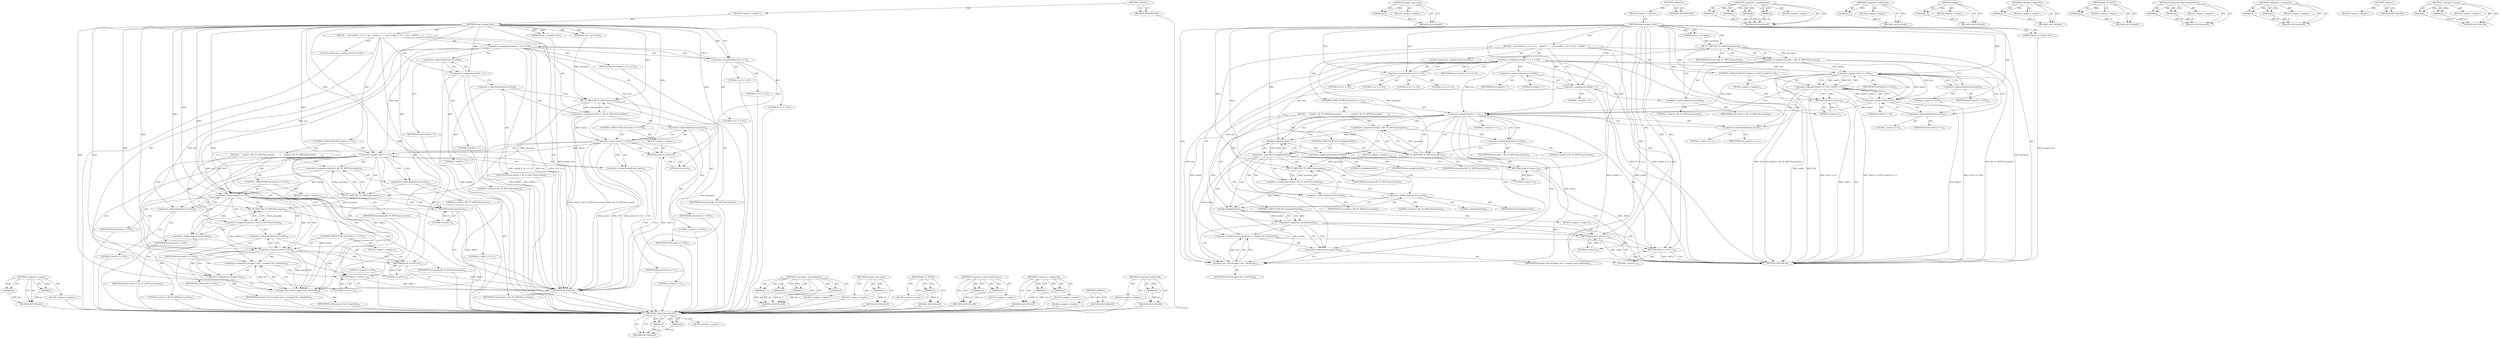 digraph "&lt;operator&gt;.equals" {
vulnerable_130 [label=<(METHOD,&lt;operator&gt;.equals)>];
vulnerable_131 [label=<(PARAM,p1)>];
vulnerable_132 [label=<(PARAM,p2)>];
vulnerable_133 [label=<(BLOCK,&lt;empty&gt;,&lt;empty&gt;)>];
vulnerable_134 [label=<(METHOD_RETURN,ANY)>];
vulnerable_6 [label=<(METHOD,&lt;global&gt;)<SUB>1</SUB>>];
vulnerable_7 [label=<(BLOCK,&lt;empty&gt;,&lt;empty&gt;)<SUB>1</SUB>>];
vulnerable_8 [label=<(METHOD,read_escaped_char)<SUB>1</SUB>>];
vulnerable_9 [label=<(PARAM,yyscan_t yyscanner)<SUB>2</SUB>>];
vulnerable_10 [label=<(PARAM,uint8_t* escaped_char)<SUB>3</SUB>>];
vulnerable_11 [label=<(BLOCK,{
  char text[4] = {0, 0, 0, 0};

   text[0] = ...,{
  char text[4] = {0, 0, 0, 0};

   text[0] = ...)<SUB>4</SUB>>];
vulnerable_12 [label="<(LOCAL,char[4] text: char[4])<SUB>5</SUB>>"];
vulnerable_13 [label=<(&lt;operator&gt;.assignment,text[4] = {0, 0, 0, 0})<SUB>5</SUB>>];
vulnerable_14 [label=<(IDENTIFIER,text,text[4] = {0, 0, 0, 0})<SUB>5</SUB>>];
vulnerable_15 [label=<(&lt;operator&gt;.arrayInitializer,{0, 0, 0, 0})<SUB>5</SUB>>];
vulnerable_16 [label=<(LITERAL,0,{0, 0, 0, 0})<SUB>5</SUB>>];
vulnerable_17 [label=<(LITERAL,0,{0, 0, 0, 0})<SUB>5</SUB>>];
vulnerable_18 [label=<(LITERAL,0,{0, 0, 0, 0})<SUB>5</SUB>>];
vulnerable_19 [label=<(LITERAL,0,{0, 0, 0, 0})<SUB>5</SUB>>];
vulnerable_20 [label=<(&lt;operator&gt;.assignment,text[0] = '\\')<SUB>7</SUB>>];
vulnerable_21 [label=<(&lt;operator&gt;.indirectIndexAccess,text[0])<SUB>7</SUB>>];
vulnerable_22 [label=<(IDENTIFIER,text,text[0] = '\\')<SUB>7</SUB>>];
vulnerable_23 [label=<(LITERAL,0,text[0] = '\\')<SUB>7</SUB>>];
vulnerable_24 [label=<(LITERAL,'\\',text[0] = '\\')<SUB>7</SUB>>];
vulnerable_25 [label=<(&lt;operator&gt;.assignment,text[1] = RE_YY_INPUT(yyscanner))<SUB>8</SUB>>];
vulnerable_26 [label=<(&lt;operator&gt;.indirectIndexAccess,text[1])<SUB>8</SUB>>];
vulnerable_27 [label=<(IDENTIFIER,text,text[1] = RE_YY_INPUT(yyscanner))<SUB>8</SUB>>];
vulnerable_28 [label=<(LITERAL,1,text[1] = RE_YY_INPUT(yyscanner))<SUB>8</SUB>>];
vulnerable_29 [label=<(RE_YY_INPUT,RE_YY_INPUT(yyscanner))<SUB>8</SUB>>];
vulnerable_30 [label=<(IDENTIFIER,yyscanner,RE_YY_INPUT(yyscanner))<SUB>8</SUB>>];
vulnerable_31 [label=<(CONTROL_STRUCTURE,IF,if (text[1] == EOF))<SUB>10</SUB>>];
vulnerable_32 [label=<(&lt;operator&gt;.equals,text[1] == EOF)<SUB>10</SUB>>];
vulnerable_33 [label=<(&lt;operator&gt;.indirectIndexAccess,text[1])<SUB>10</SUB>>];
vulnerable_34 [label=<(IDENTIFIER,text,text[1] == EOF)<SUB>10</SUB>>];
vulnerable_35 [label=<(LITERAL,1,text[1] == EOF)<SUB>10</SUB>>];
vulnerable_36 [label=<(IDENTIFIER,EOF,text[1] == EOF)<SUB>10</SUB>>];
vulnerable_37 [label=<(BLOCK,&lt;empty&gt;,&lt;empty&gt;)<SUB>11</SUB>>];
vulnerable_38 [label=<(RETURN,return 0;,return 0;)<SUB>11</SUB>>];
vulnerable_39 [label=<(LITERAL,0,return 0;)<SUB>11</SUB>>];
vulnerable_40 [label=<(CONTROL_STRUCTURE,IF,if (text[1] == 'x'))<SUB>13</SUB>>];
vulnerable_41 [label=<(&lt;operator&gt;.equals,text[1] == 'x')<SUB>13</SUB>>];
vulnerable_42 [label=<(&lt;operator&gt;.indirectIndexAccess,text[1])<SUB>13</SUB>>];
vulnerable_43 [label=<(IDENTIFIER,text,text[1] == 'x')<SUB>13</SUB>>];
vulnerable_44 [label=<(LITERAL,1,text[1] == 'x')<SUB>13</SUB>>];
vulnerable_45 [label=<(LITERAL,'x',text[1] == 'x')<SUB>13</SUB>>];
vulnerable_46 [label=<(BLOCK,{
     text[2] = RE_YY_INPUT(yyscanner);
 
    ...,{
     text[2] = RE_YY_INPUT(yyscanner);
 
    ...)<SUB>14</SUB>>];
vulnerable_47 [label=<(&lt;operator&gt;.assignment,text[2] = RE_YY_INPUT(yyscanner))<SUB>15</SUB>>];
vulnerable_48 [label=<(&lt;operator&gt;.indirectIndexAccess,text[2])<SUB>15</SUB>>];
vulnerable_49 [label=<(IDENTIFIER,text,text[2] = RE_YY_INPUT(yyscanner))<SUB>15</SUB>>];
vulnerable_50 [label=<(LITERAL,2,text[2] = RE_YY_INPUT(yyscanner))<SUB>15</SUB>>];
vulnerable_51 [label=<(RE_YY_INPUT,RE_YY_INPUT(yyscanner))<SUB>15</SUB>>];
vulnerable_52 [label=<(IDENTIFIER,yyscanner,RE_YY_INPUT(yyscanner))<SUB>15</SUB>>];
vulnerable_53 [label=<(CONTROL_STRUCTURE,IF,if (text[2] == EOF))<SUB>17</SUB>>];
vulnerable_54 [label=<(&lt;operator&gt;.equals,text[2] == EOF)<SUB>17</SUB>>];
vulnerable_55 [label=<(&lt;operator&gt;.indirectIndexAccess,text[2])<SUB>17</SUB>>];
vulnerable_56 [label=<(IDENTIFIER,text,text[2] == EOF)<SUB>17</SUB>>];
vulnerable_57 [label=<(LITERAL,2,text[2] == EOF)<SUB>17</SUB>>];
vulnerable_58 [label=<(IDENTIFIER,EOF,text[2] == EOF)<SUB>17</SUB>>];
vulnerable_59 [label=<(BLOCK,&lt;empty&gt;,&lt;empty&gt;)<SUB>18</SUB>>];
vulnerable_60 [label=<(RETURN,return 0;,return 0;)<SUB>18</SUB>>];
vulnerable_61 [label=<(LITERAL,0,return 0;)<SUB>18</SUB>>];
vulnerable_62 [label=<(&lt;operator&gt;.assignment,text[3] = RE_YY_INPUT(yyscanner))<SUB>20</SUB>>];
vulnerable_63 [label=<(&lt;operator&gt;.indirectIndexAccess,text[3])<SUB>20</SUB>>];
vulnerable_64 [label=<(IDENTIFIER,text,text[3] = RE_YY_INPUT(yyscanner))<SUB>20</SUB>>];
vulnerable_65 [label=<(LITERAL,3,text[3] = RE_YY_INPUT(yyscanner))<SUB>20</SUB>>];
vulnerable_66 [label=<(RE_YY_INPUT,RE_YY_INPUT(yyscanner))<SUB>20</SUB>>];
vulnerable_67 [label=<(IDENTIFIER,yyscanner,RE_YY_INPUT(yyscanner))<SUB>20</SUB>>];
vulnerable_68 [label=<(CONTROL_STRUCTURE,IF,if (text[3] == EOF))<SUB>22</SUB>>];
vulnerable_69 [label=<(&lt;operator&gt;.equals,text[3] == EOF)<SUB>22</SUB>>];
vulnerable_70 [label=<(&lt;operator&gt;.indirectIndexAccess,text[3])<SUB>22</SUB>>];
vulnerable_71 [label=<(IDENTIFIER,text,text[3] == EOF)<SUB>22</SUB>>];
vulnerable_72 [label=<(LITERAL,3,text[3] == EOF)<SUB>22</SUB>>];
vulnerable_73 [label=<(IDENTIFIER,EOF,text[3] == EOF)<SUB>22</SUB>>];
vulnerable_74 [label=<(BLOCK,&lt;empty&gt;,&lt;empty&gt;)<SUB>23</SUB>>];
vulnerable_75 [label=<(RETURN,return 0;,return 0;)<SUB>23</SUB>>];
vulnerable_76 [label=<(LITERAL,0,return 0;)<SUB>23</SUB>>];
vulnerable_77 [label=<(&lt;operator&gt;.assignment,*escaped_char = escaped_char_value(text))<SUB>26</SUB>>];
vulnerable_78 [label=<(&lt;operator&gt;.indirection,*escaped_char)<SUB>26</SUB>>];
vulnerable_79 [label=<(IDENTIFIER,escaped_char,*escaped_char = escaped_char_value(text))<SUB>26</SUB>>];
vulnerable_80 [label=<(escaped_char_value,escaped_char_value(text))<SUB>26</SUB>>];
vulnerable_81 [label=<(IDENTIFIER,text,escaped_char_value(text))<SUB>26</SUB>>];
vulnerable_82 [label=<(RETURN,return 1;,return 1;)<SUB>28</SUB>>];
vulnerable_83 [label=<(LITERAL,1,return 1;)<SUB>28</SUB>>];
vulnerable_84 [label=<(METHOD_RETURN,int)<SUB>1</SUB>>];
vulnerable_86 [label=<(METHOD_RETURN,ANY)<SUB>1</SUB>>];
vulnerable_114 [label=<(METHOD,&lt;operator&gt;.arrayInitializer)>];
vulnerable_115 [label=<(PARAM,p1)>];
vulnerable_116 [label=<(PARAM,p2)>];
vulnerable_117 [label=<(PARAM,p3)>];
vulnerable_118 [label=<(PARAM,p4)>];
vulnerable_119 [label=<(BLOCK,&lt;empty&gt;,&lt;empty&gt;)>];
vulnerable_120 [label=<(METHOD_RETURN,ANY)>];
vulnerable_139 [label=<(METHOD,escaped_char_value)>];
vulnerable_140 [label=<(PARAM,p1)>];
vulnerable_141 [label=<(BLOCK,&lt;empty&gt;,&lt;empty&gt;)>];
vulnerable_142 [label=<(METHOD_RETURN,ANY)>];
vulnerable_126 [label=<(METHOD,RE_YY_INPUT)>];
vulnerable_127 [label=<(PARAM,p1)>];
vulnerable_128 [label=<(BLOCK,&lt;empty&gt;,&lt;empty&gt;)>];
vulnerable_129 [label=<(METHOD_RETURN,ANY)>];
vulnerable_121 [label=<(METHOD,&lt;operator&gt;.indirectIndexAccess)>];
vulnerable_122 [label=<(PARAM,p1)>];
vulnerable_123 [label=<(PARAM,p2)>];
vulnerable_124 [label=<(BLOCK,&lt;empty&gt;,&lt;empty&gt;)>];
vulnerable_125 [label=<(METHOD_RETURN,ANY)>];
vulnerable_109 [label=<(METHOD,&lt;operator&gt;.assignment)>];
vulnerable_110 [label=<(PARAM,p1)>];
vulnerable_111 [label=<(PARAM,p2)>];
vulnerable_112 [label=<(BLOCK,&lt;empty&gt;,&lt;empty&gt;)>];
vulnerable_113 [label=<(METHOD_RETURN,ANY)>];
vulnerable_103 [label=<(METHOD,&lt;global&gt;)<SUB>1</SUB>>];
vulnerable_104 [label=<(BLOCK,&lt;empty&gt;,&lt;empty&gt;)>];
vulnerable_105 [label=<(METHOD_RETURN,ANY)>];
vulnerable_135 [label=<(METHOD,&lt;operator&gt;.indirection)>];
vulnerable_136 [label=<(PARAM,p1)>];
vulnerable_137 [label=<(BLOCK,&lt;empty&gt;,&lt;empty&gt;)>];
vulnerable_138 [label=<(METHOD_RETURN,ANY)>];
fixed_136 [label=<(METHOD,&lt;operator&gt;.logicalOr)>];
fixed_137 [label=<(PARAM,p1)>];
fixed_138 [label=<(PARAM,p2)>];
fixed_139 [label=<(BLOCK,&lt;empty&gt;,&lt;empty&gt;)>];
fixed_140 [label=<(METHOD_RETURN,ANY)>];
fixed_158 [label=<(METHOD,escaped_char_value)>];
fixed_159 [label=<(PARAM,p1)>];
fixed_160 [label=<(BLOCK,&lt;empty&gt;,&lt;empty&gt;)>];
fixed_161 [label=<(METHOD_RETURN,ANY)>];
fixed_6 [label=<(METHOD,&lt;global&gt;)<SUB>1</SUB>>];
fixed_7 [label=<(BLOCK,&lt;empty&gt;,&lt;empty&gt;)<SUB>1</SUB>>];
fixed_8 [label=<(METHOD,read_escaped_char)<SUB>1</SUB>>];
fixed_9 [label=<(PARAM,yyscan_t yyscanner)<SUB>2</SUB>>];
fixed_10 [label=<(PARAM,uint8_t* escaped_char)<SUB>3</SUB>>];
fixed_11 [label=<(BLOCK,{
  char text[4] = {0, 0, 0, 0};

   text[0] = ...,{
  char text[4] = {0, 0, 0, 0};

   text[0] = ...)<SUB>4</SUB>>];
fixed_12 [label="<(LOCAL,char[4] text: char[4])<SUB>5</SUB>>"];
fixed_13 [label=<(&lt;operator&gt;.assignment,text[4] = {0, 0, 0, 0})<SUB>5</SUB>>];
fixed_14 [label=<(IDENTIFIER,text,text[4] = {0, 0, 0, 0})<SUB>5</SUB>>];
fixed_15 [label=<(&lt;operator&gt;.arrayInitializer,{0, 0, 0, 0})<SUB>5</SUB>>];
fixed_16 [label=<(LITERAL,0,{0, 0, 0, 0})<SUB>5</SUB>>];
fixed_17 [label=<(LITERAL,0,{0, 0, 0, 0})<SUB>5</SUB>>];
fixed_18 [label=<(LITERAL,0,{0, 0, 0, 0})<SUB>5</SUB>>];
fixed_19 [label=<(LITERAL,0,{0, 0, 0, 0})<SUB>5</SUB>>];
fixed_20 [label=<(&lt;operator&gt;.assignment,text[0] = '\\')<SUB>7</SUB>>];
fixed_21 [label=<(&lt;operator&gt;.indirectIndexAccess,text[0])<SUB>7</SUB>>];
fixed_22 [label=<(IDENTIFIER,text,text[0] = '\\')<SUB>7</SUB>>];
fixed_23 [label=<(LITERAL,0,text[0] = '\\')<SUB>7</SUB>>];
fixed_24 [label=<(LITERAL,'\\',text[0] = '\\')<SUB>7</SUB>>];
fixed_25 [label=<(&lt;operator&gt;.assignment,text[1] = RE_YY_INPUT(yyscanner))<SUB>8</SUB>>];
fixed_26 [label=<(&lt;operator&gt;.indirectIndexAccess,text[1])<SUB>8</SUB>>];
fixed_27 [label=<(IDENTIFIER,text,text[1] = RE_YY_INPUT(yyscanner))<SUB>8</SUB>>];
fixed_28 [label=<(LITERAL,1,text[1] = RE_YY_INPUT(yyscanner))<SUB>8</SUB>>];
fixed_29 [label=<(RE_YY_INPUT,RE_YY_INPUT(yyscanner))<SUB>8</SUB>>];
fixed_30 [label=<(IDENTIFIER,yyscanner,RE_YY_INPUT(yyscanner))<SUB>8</SUB>>];
fixed_31 [label=<(CONTROL_STRUCTURE,IF,if (text[1] == EOF || text[1] == 0))<SUB>10</SUB>>];
fixed_32 [label=<(&lt;operator&gt;.logicalOr,text[1] == EOF || text[1] == 0)<SUB>10</SUB>>];
fixed_33 [label=<(&lt;operator&gt;.equals,text[1] == EOF)<SUB>10</SUB>>];
fixed_34 [label=<(&lt;operator&gt;.indirectIndexAccess,text[1])<SUB>10</SUB>>];
fixed_35 [label=<(IDENTIFIER,text,text[1] == EOF)<SUB>10</SUB>>];
fixed_36 [label=<(LITERAL,1,text[1] == EOF)<SUB>10</SUB>>];
fixed_37 [label=<(IDENTIFIER,EOF,text[1] == EOF)<SUB>10</SUB>>];
fixed_38 [label=<(&lt;operator&gt;.equals,text[1] == 0)<SUB>10</SUB>>];
fixed_39 [label=<(&lt;operator&gt;.indirectIndexAccess,text[1])<SUB>10</SUB>>];
fixed_40 [label=<(IDENTIFIER,text,text[1] == 0)<SUB>10</SUB>>];
fixed_41 [label=<(LITERAL,1,text[1] == 0)<SUB>10</SUB>>];
fixed_42 [label=<(LITERAL,0,text[1] == 0)<SUB>10</SUB>>];
fixed_43 [label=<(BLOCK,&lt;empty&gt;,&lt;empty&gt;)<SUB>11</SUB>>];
fixed_44 [label=<(RETURN,return 0;,return 0;)<SUB>11</SUB>>];
fixed_45 [label=<(LITERAL,0,return 0;)<SUB>11</SUB>>];
fixed_46 [label=<(CONTROL_STRUCTURE,IF,if (text[1] == 'x'))<SUB>13</SUB>>];
fixed_47 [label=<(&lt;operator&gt;.equals,text[1] == 'x')<SUB>13</SUB>>];
fixed_48 [label=<(&lt;operator&gt;.indirectIndexAccess,text[1])<SUB>13</SUB>>];
fixed_49 [label=<(IDENTIFIER,text,text[1] == 'x')<SUB>13</SUB>>];
fixed_50 [label=<(LITERAL,1,text[1] == 'x')<SUB>13</SUB>>];
fixed_51 [label=<(LITERAL,'x',text[1] == 'x')<SUB>13</SUB>>];
fixed_52 [label=<(BLOCK,{
     text[2] = RE_YY_INPUT(yyscanner);
 
    ...,{
     text[2] = RE_YY_INPUT(yyscanner);
 
    ...)<SUB>14</SUB>>];
fixed_53 [label=<(&lt;operator&gt;.assignment,text[2] = RE_YY_INPUT(yyscanner))<SUB>15</SUB>>];
fixed_54 [label=<(&lt;operator&gt;.indirectIndexAccess,text[2])<SUB>15</SUB>>];
fixed_55 [label=<(IDENTIFIER,text,text[2] = RE_YY_INPUT(yyscanner))<SUB>15</SUB>>];
fixed_56 [label=<(LITERAL,2,text[2] = RE_YY_INPUT(yyscanner))<SUB>15</SUB>>];
fixed_57 [label=<(RE_YY_INPUT,RE_YY_INPUT(yyscanner))<SUB>15</SUB>>];
fixed_58 [label=<(IDENTIFIER,yyscanner,RE_YY_INPUT(yyscanner))<SUB>15</SUB>>];
fixed_59 [label=<(CONTROL_STRUCTURE,IF,if (!isxdigit(text[2])))<SUB>17</SUB>>];
fixed_60 [label=<(&lt;operator&gt;.logicalNot,!isxdigit(text[2]))<SUB>17</SUB>>];
fixed_61 [label=<(isxdigit,isxdigit(text[2]))<SUB>17</SUB>>];
fixed_62 [label=<(&lt;operator&gt;.indirectIndexAccess,text[2])<SUB>17</SUB>>];
fixed_63 [label=<(IDENTIFIER,text,isxdigit(text[2]))<SUB>17</SUB>>];
fixed_64 [label=<(LITERAL,2,isxdigit(text[2]))<SUB>17</SUB>>];
fixed_65 [label=<(BLOCK,&lt;empty&gt;,&lt;empty&gt;)<SUB>18</SUB>>];
fixed_66 [label=<(RETURN,return 0;,return 0;)<SUB>18</SUB>>];
fixed_67 [label=<(LITERAL,0,return 0;)<SUB>18</SUB>>];
fixed_68 [label=<(&lt;operator&gt;.assignment,text[3] = RE_YY_INPUT(yyscanner))<SUB>20</SUB>>];
fixed_69 [label=<(&lt;operator&gt;.indirectIndexAccess,text[3])<SUB>20</SUB>>];
fixed_70 [label=<(IDENTIFIER,text,text[3] = RE_YY_INPUT(yyscanner))<SUB>20</SUB>>];
fixed_71 [label=<(LITERAL,3,text[3] = RE_YY_INPUT(yyscanner))<SUB>20</SUB>>];
fixed_72 [label=<(RE_YY_INPUT,RE_YY_INPUT(yyscanner))<SUB>20</SUB>>];
fixed_73 [label=<(IDENTIFIER,yyscanner,RE_YY_INPUT(yyscanner))<SUB>20</SUB>>];
fixed_74 [label=<(CONTROL_STRUCTURE,IF,if (!isxdigit(text[3])))<SUB>22</SUB>>];
fixed_75 [label=<(&lt;operator&gt;.logicalNot,!isxdigit(text[3]))<SUB>22</SUB>>];
fixed_76 [label=<(isxdigit,isxdigit(text[3]))<SUB>22</SUB>>];
fixed_77 [label=<(&lt;operator&gt;.indirectIndexAccess,text[3])<SUB>22</SUB>>];
fixed_78 [label=<(IDENTIFIER,text,isxdigit(text[3]))<SUB>22</SUB>>];
fixed_79 [label=<(LITERAL,3,isxdigit(text[3]))<SUB>22</SUB>>];
fixed_80 [label=<(BLOCK,&lt;empty&gt;,&lt;empty&gt;)<SUB>23</SUB>>];
fixed_81 [label=<(RETURN,return 0;,return 0;)<SUB>23</SUB>>];
fixed_82 [label=<(LITERAL,0,return 0;)<SUB>23</SUB>>];
fixed_83 [label=<(&lt;operator&gt;.assignment,*escaped_char = escaped_char_value(text))<SUB>26</SUB>>];
fixed_84 [label=<(&lt;operator&gt;.indirection,*escaped_char)<SUB>26</SUB>>];
fixed_85 [label=<(IDENTIFIER,escaped_char,*escaped_char = escaped_char_value(text))<SUB>26</SUB>>];
fixed_86 [label=<(escaped_char_value,escaped_char_value(text))<SUB>26</SUB>>];
fixed_87 [label=<(IDENTIFIER,text,escaped_char_value(text))<SUB>26</SUB>>];
fixed_88 [label=<(RETURN,return 1;,return 1;)<SUB>28</SUB>>];
fixed_89 [label=<(LITERAL,1,return 1;)<SUB>28</SUB>>];
fixed_90 [label=<(METHOD_RETURN,int)<SUB>1</SUB>>];
fixed_92 [label=<(METHOD_RETURN,ANY)<SUB>1</SUB>>];
fixed_120 [label=<(METHOD,&lt;operator&gt;.arrayInitializer)>];
fixed_121 [label=<(PARAM,p1)>];
fixed_122 [label=<(PARAM,p2)>];
fixed_123 [label=<(PARAM,p3)>];
fixed_124 [label=<(PARAM,p4)>];
fixed_125 [label=<(BLOCK,&lt;empty&gt;,&lt;empty&gt;)>];
fixed_126 [label=<(METHOD_RETURN,ANY)>];
fixed_154 [label=<(METHOD,&lt;operator&gt;.indirection)>];
fixed_155 [label=<(PARAM,p1)>];
fixed_156 [label=<(BLOCK,&lt;empty&gt;,&lt;empty&gt;)>];
fixed_157 [label=<(METHOD_RETURN,ANY)>];
fixed_150 [label=<(METHOD,isxdigit)>];
fixed_151 [label=<(PARAM,p1)>];
fixed_152 [label=<(BLOCK,&lt;empty&gt;,&lt;empty&gt;)>];
fixed_153 [label=<(METHOD_RETURN,ANY)>];
fixed_146 [label=<(METHOD,&lt;operator&gt;.logicalNot)>];
fixed_147 [label=<(PARAM,p1)>];
fixed_148 [label=<(BLOCK,&lt;empty&gt;,&lt;empty&gt;)>];
fixed_149 [label=<(METHOD_RETURN,ANY)>];
fixed_132 [label=<(METHOD,RE_YY_INPUT)>];
fixed_133 [label=<(PARAM,p1)>];
fixed_134 [label=<(BLOCK,&lt;empty&gt;,&lt;empty&gt;)>];
fixed_135 [label=<(METHOD_RETURN,ANY)>];
fixed_127 [label=<(METHOD,&lt;operator&gt;.indirectIndexAccess)>];
fixed_128 [label=<(PARAM,p1)>];
fixed_129 [label=<(PARAM,p2)>];
fixed_130 [label=<(BLOCK,&lt;empty&gt;,&lt;empty&gt;)>];
fixed_131 [label=<(METHOD_RETURN,ANY)>];
fixed_115 [label=<(METHOD,&lt;operator&gt;.assignment)>];
fixed_116 [label=<(PARAM,p1)>];
fixed_117 [label=<(PARAM,p2)>];
fixed_118 [label=<(BLOCK,&lt;empty&gt;,&lt;empty&gt;)>];
fixed_119 [label=<(METHOD_RETURN,ANY)>];
fixed_109 [label=<(METHOD,&lt;global&gt;)<SUB>1</SUB>>];
fixed_110 [label=<(BLOCK,&lt;empty&gt;,&lt;empty&gt;)>];
fixed_111 [label=<(METHOD_RETURN,ANY)>];
fixed_141 [label=<(METHOD,&lt;operator&gt;.equals)>];
fixed_142 [label=<(PARAM,p1)>];
fixed_143 [label=<(PARAM,p2)>];
fixed_144 [label=<(BLOCK,&lt;empty&gt;,&lt;empty&gt;)>];
fixed_145 [label=<(METHOD_RETURN,ANY)>];
vulnerable_130 -> vulnerable_131  [key=0, label="AST: "];
vulnerable_130 -> vulnerable_131  [key=1, label="DDG: "];
vulnerable_130 -> vulnerable_133  [key=0, label="AST: "];
vulnerable_130 -> vulnerable_132  [key=0, label="AST: "];
vulnerable_130 -> vulnerable_132  [key=1, label="DDG: "];
vulnerable_130 -> vulnerable_134  [key=0, label="AST: "];
vulnerable_130 -> vulnerable_134  [key=1, label="CFG: "];
vulnerable_131 -> vulnerable_134  [key=0, label="DDG: p1"];
vulnerable_132 -> vulnerable_134  [key=0, label="DDG: p2"];
vulnerable_133 -> fixed_136  [key=0];
vulnerable_134 -> fixed_136  [key=0];
vulnerable_6 -> vulnerable_7  [key=0, label="AST: "];
vulnerable_6 -> vulnerable_86  [key=0, label="AST: "];
vulnerable_6 -> vulnerable_86  [key=1, label="CFG: "];
vulnerable_7 -> vulnerable_8  [key=0, label="AST: "];
vulnerable_8 -> vulnerable_9  [key=0, label="AST: "];
vulnerable_8 -> vulnerable_9  [key=1, label="DDG: "];
vulnerable_8 -> vulnerable_10  [key=0, label="AST: "];
vulnerable_8 -> vulnerable_10  [key=1, label="DDG: "];
vulnerable_8 -> vulnerable_11  [key=0, label="AST: "];
vulnerable_8 -> vulnerable_84  [key=0, label="AST: "];
vulnerable_8 -> vulnerable_15  [key=0, label="CFG: "];
vulnerable_8 -> vulnerable_15  [key=1, label="DDG: "];
vulnerable_8 -> vulnerable_20  [key=0, label="DDG: "];
vulnerable_8 -> vulnerable_82  [key=0, label="DDG: "];
vulnerable_8 -> vulnerable_83  [key=0, label="DDG: "];
vulnerable_8 -> vulnerable_29  [key=0, label="DDG: "];
vulnerable_8 -> vulnerable_32  [key=0, label="DDG: "];
vulnerable_8 -> vulnerable_38  [key=0, label="DDG: "];
vulnerable_8 -> vulnerable_41  [key=0, label="DDG: "];
vulnerable_8 -> vulnerable_80  [key=0, label="DDG: "];
vulnerable_8 -> vulnerable_39  [key=0, label="DDG: "];
vulnerable_8 -> vulnerable_51  [key=0, label="DDG: "];
vulnerable_8 -> vulnerable_54  [key=0, label="DDG: "];
vulnerable_8 -> vulnerable_60  [key=0, label="DDG: "];
vulnerable_8 -> vulnerable_66  [key=0, label="DDG: "];
vulnerable_8 -> vulnerable_69  [key=0, label="DDG: "];
vulnerable_8 -> vulnerable_75  [key=0, label="DDG: "];
vulnerable_8 -> vulnerable_61  [key=0, label="DDG: "];
vulnerable_8 -> vulnerable_76  [key=0, label="DDG: "];
vulnerable_9 -> vulnerable_29  [key=0, label="DDG: yyscanner"];
vulnerable_10 -> vulnerable_84  [key=0, label="DDG: escaped_char"];
vulnerable_11 -> vulnerable_12  [key=0, label="AST: "];
vulnerable_11 -> vulnerable_13  [key=0, label="AST: "];
vulnerable_11 -> vulnerable_20  [key=0, label="AST: "];
vulnerable_11 -> vulnerable_25  [key=0, label="AST: "];
vulnerable_11 -> vulnerable_31  [key=0, label="AST: "];
vulnerable_11 -> vulnerable_40  [key=0, label="AST: "];
vulnerable_11 -> vulnerable_77  [key=0, label="AST: "];
vulnerable_11 -> vulnerable_82  [key=0, label="AST: "];
vulnerable_12 -> fixed_136  [key=0];
vulnerable_13 -> vulnerable_14  [key=0, label="AST: "];
vulnerable_13 -> vulnerable_15  [key=0, label="AST: "];
vulnerable_13 -> vulnerable_21  [key=0, label="CFG: "];
vulnerable_13 -> vulnerable_84  [key=0, label="DDG: text"];
vulnerable_13 -> vulnerable_84  [key=1, label="DDG: {0, 0, 0, 0}"];
vulnerable_13 -> vulnerable_84  [key=2, label="DDG: text[4] = {0, 0, 0, 0}"];
vulnerable_13 -> vulnerable_32  [key=0, label="DDG: text"];
vulnerable_13 -> vulnerable_41  [key=0, label="DDG: text"];
vulnerable_13 -> vulnerable_80  [key=0, label="DDG: text"];
vulnerable_13 -> vulnerable_54  [key=0, label="DDG: text"];
vulnerable_13 -> vulnerable_69  [key=0, label="DDG: text"];
vulnerable_14 -> fixed_136  [key=0];
vulnerable_15 -> vulnerable_16  [key=0, label="AST: "];
vulnerable_15 -> vulnerable_17  [key=0, label="AST: "];
vulnerable_15 -> vulnerable_18  [key=0, label="AST: "];
vulnerable_15 -> vulnerable_19  [key=0, label="AST: "];
vulnerable_15 -> vulnerable_13  [key=0, label="CFG: "];
vulnerable_15 -> vulnerable_13  [key=1, label="DDG: 0"];
vulnerable_16 -> fixed_136  [key=0];
vulnerable_17 -> fixed_136  [key=0];
vulnerable_18 -> fixed_136  [key=0];
vulnerable_19 -> fixed_136  [key=0];
vulnerable_20 -> vulnerable_21  [key=0, label="AST: "];
vulnerable_20 -> vulnerable_24  [key=0, label="AST: "];
vulnerable_20 -> vulnerable_26  [key=0, label="CFG: "];
vulnerable_20 -> vulnerable_84  [key=0, label="DDG: text[0]"];
vulnerable_20 -> vulnerable_84  [key=1, label="DDG: text[0] = '\\'"];
vulnerable_20 -> vulnerable_80  [key=0, label="DDG: text[0]"];
vulnerable_21 -> vulnerable_22  [key=0, label="AST: "];
vulnerable_21 -> vulnerable_23  [key=0, label="AST: "];
vulnerable_21 -> vulnerable_20  [key=0, label="CFG: "];
vulnerable_22 -> fixed_136  [key=0];
vulnerable_23 -> fixed_136  [key=0];
vulnerable_24 -> fixed_136  [key=0];
vulnerable_25 -> vulnerable_26  [key=0, label="AST: "];
vulnerable_25 -> vulnerable_29  [key=0, label="AST: "];
vulnerable_25 -> vulnerable_33  [key=0, label="CFG: "];
vulnerable_25 -> vulnerable_84  [key=0, label="DDG: RE_YY_INPUT(yyscanner)"];
vulnerable_25 -> vulnerable_84  [key=1, label="DDG: text[1] = RE_YY_INPUT(yyscanner)"];
vulnerable_25 -> vulnerable_32  [key=0, label="DDG: text[1]"];
vulnerable_26 -> vulnerable_27  [key=0, label="AST: "];
vulnerable_26 -> vulnerable_28  [key=0, label="AST: "];
vulnerable_26 -> vulnerable_29  [key=0, label="CFG: "];
vulnerable_27 -> fixed_136  [key=0];
vulnerable_28 -> fixed_136  [key=0];
vulnerable_29 -> vulnerable_30  [key=0, label="AST: "];
vulnerable_29 -> vulnerable_25  [key=0, label="CFG: "];
vulnerable_29 -> vulnerable_25  [key=1, label="DDG: yyscanner"];
vulnerable_29 -> vulnerable_84  [key=0, label="DDG: yyscanner"];
vulnerable_29 -> vulnerable_51  [key=0, label="DDG: yyscanner"];
vulnerable_30 -> fixed_136  [key=0];
vulnerable_31 -> vulnerable_32  [key=0, label="AST: "];
vulnerable_31 -> vulnerable_37  [key=0, label="AST: "];
vulnerable_32 -> vulnerable_33  [key=0, label="AST: "];
vulnerable_32 -> vulnerable_36  [key=0, label="AST: "];
vulnerable_32 -> vulnerable_38  [key=0, label="CFG: "];
vulnerable_32 -> vulnerable_38  [key=1, label="CDG: "];
vulnerable_32 -> vulnerable_42  [key=0, label="CFG: "];
vulnerable_32 -> vulnerable_42  [key=1, label="CDG: "];
vulnerable_32 -> vulnerable_84  [key=0, label="DDG: text[1]"];
vulnerable_32 -> vulnerable_84  [key=1, label="DDG: EOF"];
vulnerable_32 -> vulnerable_84  [key=2, label="DDG: text[1] == EOF"];
vulnerable_32 -> vulnerable_41  [key=0, label="DDG: text[1]"];
vulnerable_32 -> vulnerable_41  [key=1, label="CDG: "];
vulnerable_32 -> vulnerable_54  [key=0, label="DDG: EOF"];
vulnerable_33 -> vulnerable_34  [key=0, label="AST: "];
vulnerable_33 -> vulnerable_35  [key=0, label="AST: "];
vulnerable_33 -> vulnerable_32  [key=0, label="CFG: "];
vulnerable_34 -> fixed_136  [key=0];
vulnerable_35 -> fixed_136  [key=0];
vulnerable_36 -> fixed_136  [key=0];
vulnerable_37 -> vulnerable_38  [key=0, label="AST: "];
vulnerable_38 -> vulnerable_39  [key=0, label="AST: "];
vulnerable_38 -> vulnerable_84  [key=0, label="CFG: "];
vulnerable_38 -> vulnerable_84  [key=1, label="DDG: &lt;RET&gt;"];
vulnerable_39 -> vulnerable_38  [key=0, label="DDG: 0"];
vulnerable_40 -> vulnerable_41  [key=0, label="AST: "];
vulnerable_40 -> vulnerable_46  [key=0, label="AST: "];
vulnerable_41 -> vulnerable_42  [key=0, label="AST: "];
vulnerable_41 -> vulnerable_45  [key=0, label="AST: "];
vulnerable_41 -> vulnerable_48  [key=0, label="CFG: "];
vulnerable_41 -> vulnerable_48  [key=1, label="CDG: "];
vulnerable_41 -> vulnerable_78  [key=0, label="CFG: "];
vulnerable_41 -> vulnerable_78  [key=1, label="CDG: "];
vulnerable_41 -> vulnerable_80  [key=0, label="DDG: text[1]"];
vulnerable_41 -> vulnerable_80  [key=1, label="CDG: "];
vulnerable_41 -> vulnerable_47  [key=0, label="CDG: "];
vulnerable_41 -> vulnerable_77  [key=0, label="CDG: "];
vulnerable_41 -> vulnerable_51  [key=0, label="CDG: "];
vulnerable_41 -> vulnerable_55  [key=0, label="CDG: "];
vulnerable_41 -> vulnerable_82  [key=0, label="CDG: "];
vulnerable_41 -> vulnerable_54  [key=0, label="CDG: "];
vulnerable_42 -> vulnerable_43  [key=0, label="AST: "];
vulnerable_42 -> vulnerable_44  [key=0, label="AST: "];
vulnerable_42 -> vulnerable_41  [key=0, label="CFG: "];
vulnerable_43 -> fixed_136  [key=0];
vulnerable_44 -> fixed_136  [key=0];
vulnerable_45 -> fixed_136  [key=0];
vulnerable_46 -> vulnerable_47  [key=0, label="AST: "];
vulnerable_46 -> vulnerable_53  [key=0, label="AST: "];
vulnerable_46 -> vulnerable_62  [key=0, label="AST: "];
vulnerable_46 -> vulnerable_68  [key=0, label="AST: "];
vulnerable_47 -> vulnerable_48  [key=0, label="AST: "];
vulnerable_47 -> vulnerable_51  [key=0, label="AST: "];
vulnerable_47 -> vulnerable_55  [key=0, label="CFG: "];
vulnerable_47 -> vulnerable_54  [key=0, label="DDG: text[2]"];
vulnerable_48 -> vulnerable_49  [key=0, label="AST: "];
vulnerable_48 -> vulnerable_50  [key=0, label="AST: "];
vulnerable_48 -> vulnerable_51  [key=0, label="CFG: "];
vulnerable_49 -> fixed_136  [key=0];
vulnerable_50 -> fixed_136  [key=0];
vulnerable_51 -> vulnerable_52  [key=0, label="AST: "];
vulnerable_51 -> vulnerable_47  [key=0, label="CFG: "];
vulnerable_51 -> vulnerable_47  [key=1, label="DDG: yyscanner"];
vulnerable_51 -> vulnerable_66  [key=0, label="DDG: yyscanner"];
vulnerable_52 -> fixed_136  [key=0];
vulnerable_53 -> vulnerable_54  [key=0, label="AST: "];
vulnerable_53 -> vulnerable_59  [key=0, label="AST: "];
vulnerable_54 -> vulnerable_55  [key=0, label="AST: "];
vulnerable_54 -> vulnerable_58  [key=0, label="AST: "];
vulnerable_54 -> vulnerable_60  [key=0, label="CFG: "];
vulnerable_54 -> vulnerable_60  [key=1, label="CDG: "];
vulnerable_54 -> vulnerable_63  [key=0, label="CFG: "];
vulnerable_54 -> vulnerable_63  [key=1, label="CDG: "];
vulnerable_54 -> vulnerable_80  [key=0, label="DDG: text[2]"];
vulnerable_54 -> vulnerable_69  [key=0, label="DDG: EOF"];
vulnerable_54 -> vulnerable_69  [key=1, label="CDG: "];
vulnerable_54 -> vulnerable_66  [key=0, label="CDG: "];
vulnerable_54 -> vulnerable_70  [key=0, label="CDG: "];
vulnerable_54 -> vulnerable_62  [key=0, label="CDG: "];
vulnerable_55 -> vulnerable_56  [key=0, label="AST: "];
vulnerable_55 -> vulnerable_57  [key=0, label="AST: "];
vulnerable_55 -> vulnerable_54  [key=0, label="CFG: "];
vulnerable_56 -> fixed_136  [key=0];
vulnerable_57 -> fixed_136  [key=0];
vulnerable_58 -> fixed_136  [key=0];
vulnerable_59 -> vulnerable_60  [key=0, label="AST: "];
vulnerable_60 -> vulnerable_61  [key=0, label="AST: "];
vulnerable_60 -> vulnerable_84  [key=0, label="CFG: "];
vulnerable_60 -> vulnerable_84  [key=1, label="DDG: &lt;RET&gt;"];
vulnerable_61 -> vulnerable_60  [key=0, label="DDG: 0"];
vulnerable_62 -> vulnerable_63  [key=0, label="AST: "];
vulnerable_62 -> vulnerable_66  [key=0, label="AST: "];
vulnerable_62 -> vulnerable_70  [key=0, label="CFG: "];
vulnerable_62 -> vulnerable_69  [key=0, label="DDG: text[3]"];
vulnerable_63 -> vulnerable_64  [key=0, label="AST: "];
vulnerable_63 -> vulnerable_65  [key=0, label="AST: "];
vulnerable_63 -> vulnerable_66  [key=0, label="CFG: "];
vulnerable_64 -> fixed_136  [key=0];
vulnerable_65 -> fixed_136  [key=0];
vulnerable_66 -> vulnerable_67  [key=0, label="AST: "];
vulnerable_66 -> vulnerable_62  [key=0, label="CFG: "];
vulnerable_66 -> vulnerable_62  [key=1, label="DDG: yyscanner"];
vulnerable_67 -> fixed_136  [key=0];
vulnerable_68 -> vulnerable_69  [key=0, label="AST: "];
vulnerable_68 -> vulnerable_74  [key=0, label="AST: "];
vulnerable_69 -> vulnerable_70  [key=0, label="AST: "];
vulnerable_69 -> vulnerable_73  [key=0, label="AST: "];
vulnerable_69 -> vulnerable_75  [key=0, label="CFG: "];
vulnerable_69 -> vulnerable_75  [key=1, label="CDG: "];
vulnerable_69 -> vulnerable_78  [key=0, label="CFG: "];
vulnerable_69 -> vulnerable_78  [key=1, label="CDG: "];
vulnerable_69 -> vulnerable_80  [key=0, label="DDG: text[3]"];
vulnerable_69 -> vulnerable_80  [key=1, label="CDG: "];
vulnerable_69 -> vulnerable_77  [key=0, label="CDG: "];
vulnerable_69 -> vulnerable_82  [key=0, label="CDG: "];
vulnerable_70 -> vulnerable_71  [key=0, label="AST: "];
vulnerable_70 -> vulnerable_72  [key=0, label="AST: "];
vulnerable_70 -> vulnerable_69  [key=0, label="CFG: "];
vulnerable_71 -> fixed_136  [key=0];
vulnerable_72 -> fixed_136  [key=0];
vulnerable_73 -> fixed_136  [key=0];
vulnerable_74 -> vulnerable_75  [key=0, label="AST: "];
vulnerable_75 -> vulnerable_76  [key=0, label="AST: "];
vulnerable_75 -> vulnerable_84  [key=0, label="CFG: "];
vulnerable_75 -> vulnerable_84  [key=1, label="DDG: &lt;RET&gt;"];
vulnerable_76 -> vulnerable_75  [key=0, label="DDG: 0"];
vulnerable_77 -> vulnerable_78  [key=0, label="AST: "];
vulnerable_77 -> vulnerable_80  [key=0, label="AST: "];
vulnerable_77 -> vulnerable_82  [key=0, label="CFG: "];
vulnerable_78 -> vulnerable_79  [key=0, label="AST: "];
vulnerable_78 -> vulnerable_80  [key=0, label="CFG: "];
vulnerable_79 -> fixed_136  [key=0];
vulnerable_80 -> vulnerable_81  [key=0, label="AST: "];
vulnerable_80 -> vulnerable_77  [key=0, label="CFG: "];
vulnerable_80 -> vulnerable_77  [key=1, label="DDG: text"];
vulnerable_81 -> fixed_136  [key=0];
vulnerable_82 -> vulnerable_83  [key=0, label="AST: "];
vulnerable_82 -> vulnerable_84  [key=0, label="CFG: "];
vulnerable_82 -> vulnerable_84  [key=1, label="DDG: &lt;RET&gt;"];
vulnerable_83 -> vulnerable_82  [key=0, label="DDG: 1"];
vulnerable_84 -> fixed_136  [key=0];
vulnerable_86 -> fixed_136  [key=0];
vulnerable_114 -> vulnerable_115  [key=0, label="AST: "];
vulnerable_114 -> vulnerable_115  [key=1, label="DDG: "];
vulnerable_114 -> vulnerable_119  [key=0, label="AST: "];
vulnerable_114 -> vulnerable_116  [key=0, label="AST: "];
vulnerable_114 -> vulnerable_116  [key=1, label="DDG: "];
vulnerable_114 -> vulnerable_120  [key=0, label="AST: "];
vulnerable_114 -> vulnerable_120  [key=1, label="CFG: "];
vulnerable_114 -> vulnerable_117  [key=0, label="AST: "];
vulnerable_114 -> vulnerable_117  [key=1, label="DDG: "];
vulnerable_114 -> vulnerable_118  [key=0, label="AST: "];
vulnerable_114 -> vulnerable_118  [key=1, label="DDG: "];
vulnerable_115 -> vulnerable_120  [key=0, label="DDG: p1"];
vulnerable_116 -> vulnerable_120  [key=0, label="DDG: p2"];
vulnerable_117 -> vulnerable_120  [key=0, label="DDG: p3"];
vulnerable_118 -> vulnerable_120  [key=0, label="DDG: p4"];
vulnerable_119 -> fixed_136  [key=0];
vulnerable_120 -> fixed_136  [key=0];
vulnerable_139 -> vulnerable_140  [key=0, label="AST: "];
vulnerable_139 -> vulnerable_140  [key=1, label="DDG: "];
vulnerable_139 -> vulnerable_141  [key=0, label="AST: "];
vulnerable_139 -> vulnerable_142  [key=0, label="AST: "];
vulnerable_139 -> vulnerable_142  [key=1, label="CFG: "];
vulnerable_140 -> vulnerable_142  [key=0, label="DDG: p1"];
vulnerable_141 -> fixed_136  [key=0];
vulnerable_142 -> fixed_136  [key=0];
vulnerable_126 -> vulnerable_127  [key=0, label="AST: "];
vulnerable_126 -> vulnerable_127  [key=1, label="DDG: "];
vulnerable_126 -> vulnerable_128  [key=0, label="AST: "];
vulnerable_126 -> vulnerable_129  [key=0, label="AST: "];
vulnerable_126 -> vulnerable_129  [key=1, label="CFG: "];
vulnerable_127 -> vulnerable_129  [key=0, label="DDG: p1"];
vulnerable_128 -> fixed_136  [key=0];
vulnerable_129 -> fixed_136  [key=0];
vulnerable_121 -> vulnerable_122  [key=0, label="AST: "];
vulnerable_121 -> vulnerable_122  [key=1, label="DDG: "];
vulnerable_121 -> vulnerable_124  [key=0, label="AST: "];
vulnerable_121 -> vulnerable_123  [key=0, label="AST: "];
vulnerable_121 -> vulnerable_123  [key=1, label="DDG: "];
vulnerable_121 -> vulnerable_125  [key=0, label="AST: "];
vulnerable_121 -> vulnerable_125  [key=1, label="CFG: "];
vulnerable_122 -> vulnerable_125  [key=0, label="DDG: p1"];
vulnerable_123 -> vulnerable_125  [key=0, label="DDG: p2"];
vulnerable_124 -> fixed_136  [key=0];
vulnerable_125 -> fixed_136  [key=0];
vulnerable_109 -> vulnerable_110  [key=0, label="AST: "];
vulnerable_109 -> vulnerable_110  [key=1, label="DDG: "];
vulnerable_109 -> vulnerable_112  [key=0, label="AST: "];
vulnerable_109 -> vulnerable_111  [key=0, label="AST: "];
vulnerable_109 -> vulnerable_111  [key=1, label="DDG: "];
vulnerable_109 -> vulnerable_113  [key=0, label="AST: "];
vulnerable_109 -> vulnerable_113  [key=1, label="CFG: "];
vulnerable_110 -> vulnerable_113  [key=0, label="DDG: p1"];
vulnerable_111 -> vulnerable_113  [key=0, label="DDG: p2"];
vulnerable_112 -> fixed_136  [key=0];
vulnerable_113 -> fixed_136  [key=0];
vulnerable_103 -> vulnerable_104  [key=0, label="AST: "];
vulnerable_103 -> vulnerable_105  [key=0, label="AST: "];
vulnerable_103 -> vulnerable_105  [key=1, label="CFG: "];
vulnerable_104 -> fixed_136  [key=0];
vulnerable_105 -> fixed_136  [key=0];
vulnerable_135 -> vulnerable_136  [key=0, label="AST: "];
vulnerable_135 -> vulnerable_136  [key=1, label="DDG: "];
vulnerable_135 -> vulnerable_137  [key=0, label="AST: "];
vulnerable_135 -> vulnerable_138  [key=0, label="AST: "];
vulnerable_135 -> vulnerable_138  [key=1, label="CFG: "];
vulnerable_136 -> vulnerable_138  [key=0, label="DDG: p1"];
vulnerable_137 -> fixed_136  [key=0];
vulnerable_138 -> fixed_136  [key=0];
fixed_136 -> fixed_137  [key=0, label="AST: "];
fixed_136 -> fixed_137  [key=1, label="DDG: "];
fixed_136 -> fixed_139  [key=0, label="AST: "];
fixed_136 -> fixed_138  [key=0, label="AST: "];
fixed_136 -> fixed_138  [key=1, label="DDG: "];
fixed_136 -> fixed_140  [key=0, label="AST: "];
fixed_136 -> fixed_140  [key=1, label="CFG: "];
fixed_137 -> fixed_140  [key=0, label="DDG: p1"];
fixed_138 -> fixed_140  [key=0, label="DDG: p2"];
fixed_158 -> fixed_159  [key=0, label="AST: "];
fixed_158 -> fixed_159  [key=1, label="DDG: "];
fixed_158 -> fixed_160  [key=0, label="AST: "];
fixed_158 -> fixed_161  [key=0, label="AST: "];
fixed_158 -> fixed_161  [key=1, label="CFG: "];
fixed_159 -> fixed_161  [key=0, label="DDG: p1"];
fixed_6 -> fixed_7  [key=0, label="AST: "];
fixed_6 -> fixed_92  [key=0, label="AST: "];
fixed_6 -> fixed_92  [key=1, label="CFG: "];
fixed_7 -> fixed_8  [key=0, label="AST: "];
fixed_8 -> fixed_9  [key=0, label="AST: "];
fixed_8 -> fixed_9  [key=1, label="DDG: "];
fixed_8 -> fixed_10  [key=0, label="AST: "];
fixed_8 -> fixed_10  [key=1, label="DDG: "];
fixed_8 -> fixed_11  [key=0, label="AST: "];
fixed_8 -> fixed_90  [key=0, label="AST: "];
fixed_8 -> fixed_15  [key=0, label="CFG: "];
fixed_8 -> fixed_15  [key=1, label="DDG: "];
fixed_8 -> fixed_20  [key=0, label="DDG: "];
fixed_8 -> fixed_88  [key=0, label="DDG: "];
fixed_8 -> fixed_89  [key=0, label="DDG: "];
fixed_8 -> fixed_29  [key=0, label="DDG: "];
fixed_8 -> fixed_44  [key=0, label="DDG: "];
fixed_8 -> fixed_47  [key=0, label="DDG: "];
fixed_8 -> fixed_86  [key=0, label="DDG: "];
fixed_8 -> fixed_33  [key=0, label="DDG: "];
fixed_8 -> fixed_38  [key=0, label="DDG: "];
fixed_8 -> fixed_45  [key=0, label="DDG: "];
fixed_8 -> fixed_57  [key=0, label="DDG: "];
fixed_8 -> fixed_66  [key=0, label="DDG: "];
fixed_8 -> fixed_72  [key=0, label="DDG: "];
fixed_8 -> fixed_81  [key=0, label="DDG: "];
fixed_8 -> fixed_67  [key=0, label="DDG: "];
fixed_8 -> fixed_82  [key=0, label="DDG: "];
fixed_9 -> fixed_29  [key=0, label="DDG: yyscanner"];
fixed_10 -> fixed_90  [key=0, label="DDG: escaped_char"];
fixed_11 -> fixed_12  [key=0, label="AST: "];
fixed_11 -> fixed_13  [key=0, label="AST: "];
fixed_11 -> fixed_20  [key=0, label="AST: "];
fixed_11 -> fixed_25  [key=0, label="AST: "];
fixed_11 -> fixed_31  [key=0, label="AST: "];
fixed_11 -> fixed_46  [key=0, label="AST: "];
fixed_11 -> fixed_83  [key=0, label="AST: "];
fixed_11 -> fixed_88  [key=0, label="AST: "];
fixed_13 -> fixed_14  [key=0, label="AST: "];
fixed_13 -> fixed_15  [key=0, label="AST: "];
fixed_13 -> fixed_21  [key=0, label="CFG: "];
fixed_13 -> fixed_90  [key=0, label="DDG: text"];
fixed_13 -> fixed_90  [key=1, label="DDG: {0, 0, 0, 0}"];
fixed_13 -> fixed_90  [key=2, label="DDG: text[4] = {0, 0, 0, 0}"];
fixed_13 -> fixed_47  [key=0, label="DDG: text"];
fixed_13 -> fixed_86  [key=0, label="DDG: text"];
fixed_13 -> fixed_33  [key=0, label="DDG: text"];
fixed_13 -> fixed_38  [key=0, label="DDG: text"];
fixed_13 -> fixed_61  [key=0, label="DDG: text"];
fixed_13 -> fixed_76  [key=0, label="DDG: text"];
fixed_15 -> fixed_16  [key=0, label="AST: "];
fixed_15 -> fixed_17  [key=0, label="AST: "];
fixed_15 -> fixed_18  [key=0, label="AST: "];
fixed_15 -> fixed_19  [key=0, label="AST: "];
fixed_15 -> fixed_13  [key=0, label="CFG: "];
fixed_15 -> fixed_13  [key=1, label="DDG: 0"];
fixed_20 -> fixed_21  [key=0, label="AST: "];
fixed_20 -> fixed_24  [key=0, label="AST: "];
fixed_20 -> fixed_26  [key=0, label="CFG: "];
fixed_20 -> fixed_90  [key=0, label="DDG: text[0]"];
fixed_20 -> fixed_90  [key=1, label="DDG: text[0] = '\\'"];
fixed_20 -> fixed_86  [key=0, label="DDG: text[0]"];
fixed_21 -> fixed_22  [key=0, label="AST: "];
fixed_21 -> fixed_23  [key=0, label="AST: "];
fixed_21 -> fixed_20  [key=0, label="CFG: "];
fixed_25 -> fixed_26  [key=0, label="AST: "];
fixed_25 -> fixed_29  [key=0, label="AST: "];
fixed_25 -> fixed_34  [key=0, label="CFG: "];
fixed_25 -> fixed_90  [key=0, label="DDG: RE_YY_INPUT(yyscanner)"];
fixed_25 -> fixed_90  [key=1, label="DDG: text[1] = RE_YY_INPUT(yyscanner)"];
fixed_25 -> fixed_33  [key=0, label="DDG: text[1]"];
fixed_26 -> fixed_27  [key=0, label="AST: "];
fixed_26 -> fixed_28  [key=0, label="AST: "];
fixed_26 -> fixed_29  [key=0, label="CFG: "];
fixed_29 -> fixed_30  [key=0, label="AST: "];
fixed_29 -> fixed_25  [key=0, label="CFG: "];
fixed_29 -> fixed_25  [key=1, label="DDG: yyscanner"];
fixed_29 -> fixed_90  [key=0, label="DDG: yyscanner"];
fixed_29 -> fixed_57  [key=0, label="DDG: yyscanner"];
fixed_31 -> fixed_32  [key=0, label="AST: "];
fixed_31 -> fixed_43  [key=0, label="AST: "];
fixed_32 -> fixed_33  [key=0, label="AST: "];
fixed_32 -> fixed_38  [key=0, label="AST: "];
fixed_32 -> fixed_44  [key=0, label="CFG: "];
fixed_32 -> fixed_44  [key=1, label="CDG: "];
fixed_32 -> fixed_48  [key=0, label="CFG: "];
fixed_32 -> fixed_48  [key=1, label="CDG: "];
fixed_32 -> fixed_90  [key=0, label="DDG: text[1] == EOF"];
fixed_32 -> fixed_90  [key=1, label="DDG: text[1] == 0"];
fixed_32 -> fixed_90  [key=2, label="DDG: text[1] == EOF || text[1] == 0"];
fixed_32 -> fixed_47  [key=0, label="CDG: "];
fixed_33 -> fixed_34  [key=0, label="AST: "];
fixed_33 -> fixed_37  [key=0, label="AST: "];
fixed_33 -> fixed_32  [key=0, label="CFG: "];
fixed_33 -> fixed_32  [key=1, label="DDG: text[1]"];
fixed_33 -> fixed_32  [key=2, label="DDG: EOF"];
fixed_33 -> fixed_39  [key=0, label="CFG: "];
fixed_33 -> fixed_39  [key=1, label="CDG: "];
fixed_33 -> fixed_90  [key=0, label="DDG: text[1]"];
fixed_33 -> fixed_90  [key=1, label="DDG: EOF"];
fixed_33 -> fixed_47  [key=0, label="DDG: text[1]"];
fixed_33 -> fixed_38  [key=0, label="DDG: text[1]"];
fixed_33 -> fixed_38  [key=1, label="CDG: "];
fixed_34 -> fixed_35  [key=0, label="AST: "];
fixed_34 -> fixed_36  [key=0, label="AST: "];
fixed_34 -> fixed_33  [key=0, label="CFG: "];
fixed_38 -> fixed_39  [key=0, label="AST: "];
fixed_38 -> fixed_42  [key=0, label="AST: "];
fixed_38 -> fixed_32  [key=0, label="CFG: "];
fixed_38 -> fixed_32  [key=1, label="DDG: text[1]"];
fixed_38 -> fixed_32  [key=2, label="DDG: 0"];
fixed_38 -> fixed_90  [key=0, label="DDG: text[1]"];
fixed_38 -> fixed_47  [key=0, label="DDG: text[1]"];
fixed_39 -> fixed_40  [key=0, label="AST: "];
fixed_39 -> fixed_41  [key=0, label="AST: "];
fixed_39 -> fixed_38  [key=0, label="CFG: "];
fixed_43 -> fixed_44  [key=0, label="AST: "];
fixed_44 -> fixed_45  [key=0, label="AST: "];
fixed_44 -> fixed_90  [key=0, label="CFG: "];
fixed_44 -> fixed_90  [key=1, label="DDG: &lt;RET&gt;"];
fixed_45 -> fixed_44  [key=0, label="DDG: 0"];
fixed_46 -> fixed_47  [key=0, label="AST: "];
fixed_46 -> fixed_52  [key=0, label="AST: "];
fixed_47 -> fixed_48  [key=0, label="AST: "];
fixed_47 -> fixed_51  [key=0, label="AST: "];
fixed_47 -> fixed_54  [key=0, label="CFG: "];
fixed_47 -> fixed_54  [key=1, label="CDG: "];
fixed_47 -> fixed_84  [key=0, label="CFG: "];
fixed_47 -> fixed_84  [key=1, label="CDG: "];
fixed_47 -> fixed_86  [key=0, label="DDG: text[1]"];
fixed_47 -> fixed_86  [key=1, label="CDG: "];
fixed_47 -> fixed_60  [key=0, label="CDG: "];
fixed_47 -> fixed_61  [key=0, label="CDG: "];
fixed_47 -> fixed_57  [key=0, label="CDG: "];
fixed_47 -> fixed_83  [key=0, label="CDG: "];
fixed_47 -> fixed_53  [key=0, label="CDG: "];
fixed_47 -> fixed_88  [key=0, label="CDG: "];
fixed_47 -> fixed_62  [key=0, label="CDG: "];
fixed_48 -> fixed_49  [key=0, label="AST: "];
fixed_48 -> fixed_50  [key=0, label="AST: "];
fixed_48 -> fixed_47  [key=0, label="CFG: "];
fixed_52 -> fixed_53  [key=0, label="AST: "];
fixed_52 -> fixed_59  [key=0, label="AST: "];
fixed_52 -> fixed_68  [key=0, label="AST: "];
fixed_52 -> fixed_74  [key=0, label="AST: "];
fixed_53 -> fixed_54  [key=0, label="AST: "];
fixed_53 -> fixed_57  [key=0, label="AST: "];
fixed_53 -> fixed_62  [key=0, label="CFG: "];
fixed_53 -> fixed_61  [key=0, label="DDG: text[2]"];
fixed_54 -> fixed_55  [key=0, label="AST: "];
fixed_54 -> fixed_56  [key=0, label="AST: "];
fixed_54 -> fixed_57  [key=0, label="CFG: "];
fixed_57 -> fixed_58  [key=0, label="AST: "];
fixed_57 -> fixed_53  [key=0, label="CFG: "];
fixed_57 -> fixed_53  [key=1, label="DDG: yyscanner"];
fixed_57 -> fixed_72  [key=0, label="DDG: yyscanner"];
fixed_59 -> fixed_60  [key=0, label="AST: "];
fixed_59 -> fixed_65  [key=0, label="AST: "];
fixed_60 -> fixed_61  [key=0, label="AST: "];
fixed_60 -> fixed_66  [key=0, label="CFG: "];
fixed_60 -> fixed_66  [key=1, label="CDG: "];
fixed_60 -> fixed_69  [key=0, label="CFG: "];
fixed_60 -> fixed_69  [key=1, label="CDG: "];
fixed_60 -> fixed_68  [key=0, label="CDG: "];
fixed_60 -> fixed_77  [key=0, label="CDG: "];
fixed_60 -> fixed_75  [key=0, label="CDG: "];
fixed_60 -> fixed_72  [key=0, label="CDG: "];
fixed_60 -> fixed_76  [key=0, label="CDG: "];
fixed_61 -> fixed_62  [key=0, label="AST: "];
fixed_61 -> fixed_60  [key=0, label="CFG: "];
fixed_61 -> fixed_60  [key=1, label="DDG: text[2]"];
fixed_61 -> fixed_86  [key=0, label="DDG: text[2]"];
fixed_62 -> fixed_63  [key=0, label="AST: "];
fixed_62 -> fixed_64  [key=0, label="AST: "];
fixed_62 -> fixed_61  [key=0, label="CFG: "];
fixed_65 -> fixed_66  [key=0, label="AST: "];
fixed_66 -> fixed_67  [key=0, label="AST: "];
fixed_66 -> fixed_90  [key=0, label="CFG: "];
fixed_66 -> fixed_90  [key=1, label="DDG: &lt;RET&gt;"];
fixed_67 -> fixed_66  [key=0, label="DDG: 0"];
fixed_68 -> fixed_69  [key=0, label="AST: "];
fixed_68 -> fixed_72  [key=0, label="AST: "];
fixed_68 -> fixed_77  [key=0, label="CFG: "];
fixed_68 -> fixed_76  [key=0, label="DDG: text[3]"];
fixed_69 -> fixed_70  [key=0, label="AST: "];
fixed_69 -> fixed_71  [key=0, label="AST: "];
fixed_69 -> fixed_72  [key=0, label="CFG: "];
fixed_72 -> fixed_73  [key=0, label="AST: "];
fixed_72 -> fixed_68  [key=0, label="CFG: "];
fixed_72 -> fixed_68  [key=1, label="DDG: yyscanner"];
fixed_74 -> fixed_75  [key=0, label="AST: "];
fixed_74 -> fixed_80  [key=0, label="AST: "];
fixed_75 -> fixed_76  [key=0, label="AST: "];
fixed_75 -> fixed_81  [key=0, label="CFG: "];
fixed_75 -> fixed_81  [key=1, label="CDG: "];
fixed_75 -> fixed_84  [key=0, label="CFG: "];
fixed_75 -> fixed_84  [key=1, label="CDG: "];
fixed_75 -> fixed_83  [key=0, label="CDG: "];
fixed_75 -> fixed_88  [key=0, label="CDG: "];
fixed_75 -> fixed_86  [key=0, label="CDG: "];
fixed_76 -> fixed_77  [key=0, label="AST: "];
fixed_76 -> fixed_75  [key=0, label="CFG: "];
fixed_76 -> fixed_75  [key=1, label="DDG: text[3]"];
fixed_76 -> fixed_86  [key=0, label="DDG: text[3]"];
fixed_77 -> fixed_78  [key=0, label="AST: "];
fixed_77 -> fixed_79  [key=0, label="AST: "];
fixed_77 -> fixed_76  [key=0, label="CFG: "];
fixed_80 -> fixed_81  [key=0, label="AST: "];
fixed_81 -> fixed_82  [key=0, label="AST: "];
fixed_81 -> fixed_90  [key=0, label="CFG: "];
fixed_81 -> fixed_90  [key=1, label="DDG: &lt;RET&gt;"];
fixed_82 -> fixed_81  [key=0, label="DDG: 0"];
fixed_83 -> fixed_84  [key=0, label="AST: "];
fixed_83 -> fixed_86  [key=0, label="AST: "];
fixed_83 -> fixed_88  [key=0, label="CFG: "];
fixed_84 -> fixed_85  [key=0, label="AST: "];
fixed_84 -> fixed_86  [key=0, label="CFG: "];
fixed_86 -> fixed_87  [key=0, label="AST: "];
fixed_86 -> fixed_83  [key=0, label="CFG: "];
fixed_86 -> fixed_83  [key=1, label="DDG: text"];
fixed_88 -> fixed_89  [key=0, label="AST: "];
fixed_88 -> fixed_90  [key=0, label="CFG: "];
fixed_88 -> fixed_90  [key=1, label="DDG: &lt;RET&gt;"];
fixed_89 -> fixed_88  [key=0, label="DDG: 1"];
fixed_120 -> fixed_121  [key=0, label="AST: "];
fixed_120 -> fixed_121  [key=1, label="DDG: "];
fixed_120 -> fixed_125  [key=0, label="AST: "];
fixed_120 -> fixed_122  [key=0, label="AST: "];
fixed_120 -> fixed_122  [key=1, label="DDG: "];
fixed_120 -> fixed_126  [key=0, label="AST: "];
fixed_120 -> fixed_126  [key=1, label="CFG: "];
fixed_120 -> fixed_123  [key=0, label="AST: "];
fixed_120 -> fixed_123  [key=1, label="DDG: "];
fixed_120 -> fixed_124  [key=0, label="AST: "];
fixed_120 -> fixed_124  [key=1, label="DDG: "];
fixed_121 -> fixed_126  [key=0, label="DDG: p1"];
fixed_122 -> fixed_126  [key=0, label="DDG: p2"];
fixed_123 -> fixed_126  [key=0, label="DDG: p3"];
fixed_124 -> fixed_126  [key=0, label="DDG: p4"];
fixed_154 -> fixed_155  [key=0, label="AST: "];
fixed_154 -> fixed_155  [key=1, label="DDG: "];
fixed_154 -> fixed_156  [key=0, label="AST: "];
fixed_154 -> fixed_157  [key=0, label="AST: "];
fixed_154 -> fixed_157  [key=1, label="CFG: "];
fixed_155 -> fixed_157  [key=0, label="DDG: p1"];
fixed_150 -> fixed_151  [key=0, label="AST: "];
fixed_150 -> fixed_151  [key=1, label="DDG: "];
fixed_150 -> fixed_152  [key=0, label="AST: "];
fixed_150 -> fixed_153  [key=0, label="AST: "];
fixed_150 -> fixed_153  [key=1, label="CFG: "];
fixed_151 -> fixed_153  [key=0, label="DDG: p1"];
fixed_146 -> fixed_147  [key=0, label="AST: "];
fixed_146 -> fixed_147  [key=1, label="DDG: "];
fixed_146 -> fixed_148  [key=0, label="AST: "];
fixed_146 -> fixed_149  [key=0, label="AST: "];
fixed_146 -> fixed_149  [key=1, label="CFG: "];
fixed_147 -> fixed_149  [key=0, label="DDG: p1"];
fixed_132 -> fixed_133  [key=0, label="AST: "];
fixed_132 -> fixed_133  [key=1, label="DDG: "];
fixed_132 -> fixed_134  [key=0, label="AST: "];
fixed_132 -> fixed_135  [key=0, label="AST: "];
fixed_132 -> fixed_135  [key=1, label="CFG: "];
fixed_133 -> fixed_135  [key=0, label="DDG: p1"];
fixed_127 -> fixed_128  [key=0, label="AST: "];
fixed_127 -> fixed_128  [key=1, label="DDG: "];
fixed_127 -> fixed_130  [key=0, label="AST: "];
fixed_127 -> fixed_129  [key=0, label="AST: "];
fixed_127 -> fixed_129  [key=1, label="DDG: "];
fixed_127 -> fixed_131  [key=0, label="AST: "];
fixed_127 -> fixed_131  [key=1, label="CFG: "];
fixed_128 -> fixed_131  [key=0, label="DDG: p1"];
fixed_129 -> fixed_131  [key=0, label="DDG: p2"];
fixed_115 -> fixed_116  [key=0, label="AST: "];
fixed_115 -> fixed_116  [key=1, label="DDG: "];
fixed_115 -> fixed_118  [key=0, label="AST: "];
fixed_115 -> fixed_117  [key=0, label="AST: "];
fixed_115 -> fixed_117  [key=1, label="DDG: "];
fixed_115 -> fixed_119  [key=0, label="AST: "];
fixed_115 -> fixed_119  [key=1, label="CFG: "];
fixed_116 -> fixed_119  [key=0, label="DDG: p1"];
fixed_117 -> fixed_119  [key=0, label="DDG: p2"];
fixed_109 -> fixed_110  [key=0, label="AST: "];
fixed_109 -> fixed_111  [key=0, label="AST: "];
fixed_109 -> fixed_111  [key=1, label="CFG: "];
fixed_141 -> fixed_142  [key=0, label="AST: "];
fixed_141 -> fixed_142  [key=1, label="DDG: "];
fixed_141 -> fixed_144  [key=0, label="AST: "];
fixed_141 -> fixed_143  [key=0, label="AST: "];
fixed_141 -> fixed_143  [key=1, label="DDG: "];
fixed_141 -> fixed_145  [key=0, label="AST: "];
fixed_141 -> fixed_145  [key=1, label="CFG: "];
fixed_142 -> fixed_145  [key=0, label="DDG: p1"];
fixed_143 -> fixed_145  [key=0, label="DDG: p2"];
}
